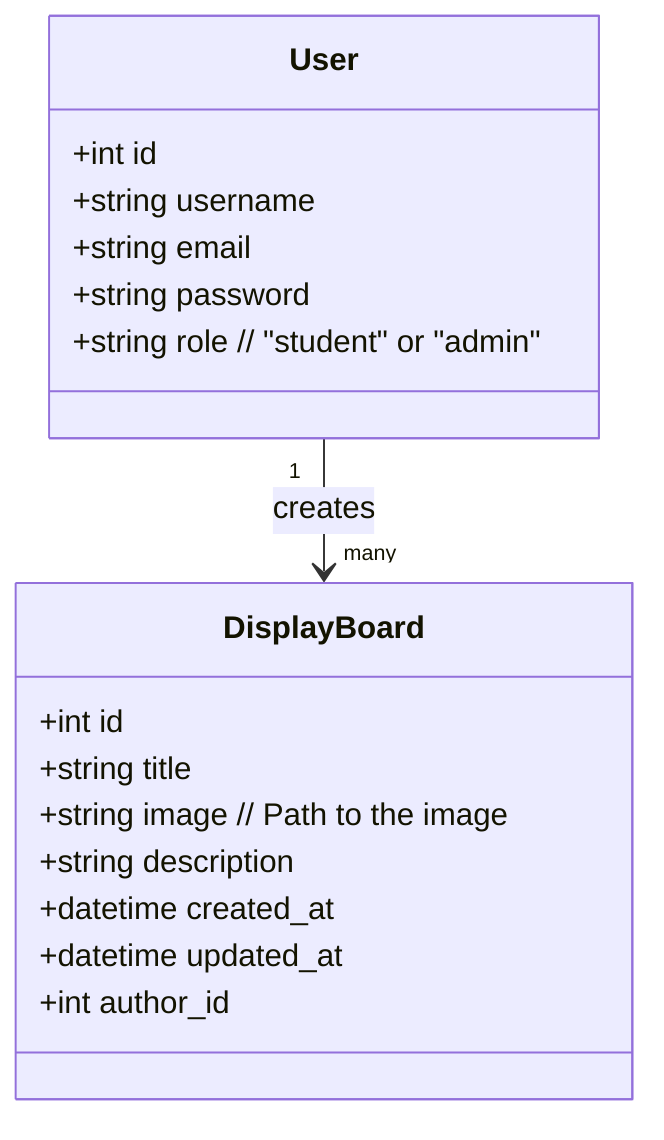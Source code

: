 classDiagram
    class User {
        +int id
        +string username
        +string email
        +string password
        +string role  // "student" or "admin"
    }

    class DisplayBoard {
        +int id
        +string title
        +string image  // Path to the image
        +string description
        +datetime created_at
        +datetime updated_at
        +int author_id
    }

    User "1" --> "many" DisplayBoard : creates